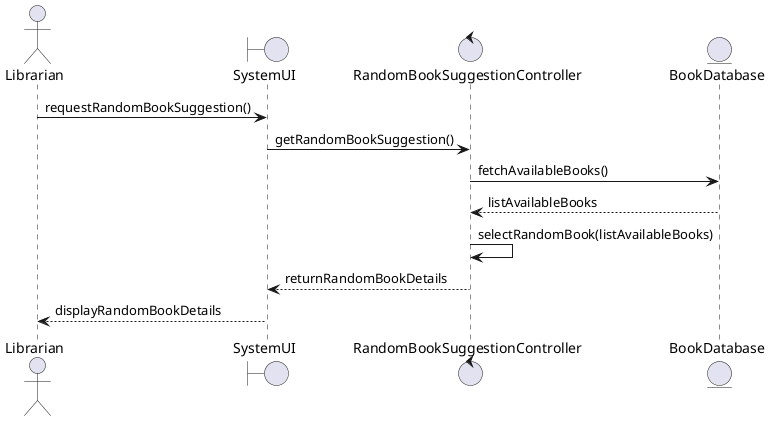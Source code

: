 @startuml
actor Librarian
boundary SystemUI
control RandomBookSuggestionController
entity BookDatabase

Librarian -> SystemUI : requestRandomBookSuggestion()
SystemUI -> RandomBookSuggestionController : getRandomBookSuggestion()
RandomBookSuggestionController -> BookDatabase : fetchAvailableBooks()
BookDatabase --> RandomBookSuggestionController : listAvailableBooks
RandomBookSuggestionController -> RandomBookSuggestionController : selectRandomBook(listAvailableBooks)
RandomBookSuggestionController --> SystemUI : returnRandomBookDetails
SystemUI --> Librarian : displayRandomBookDetails

@enduml